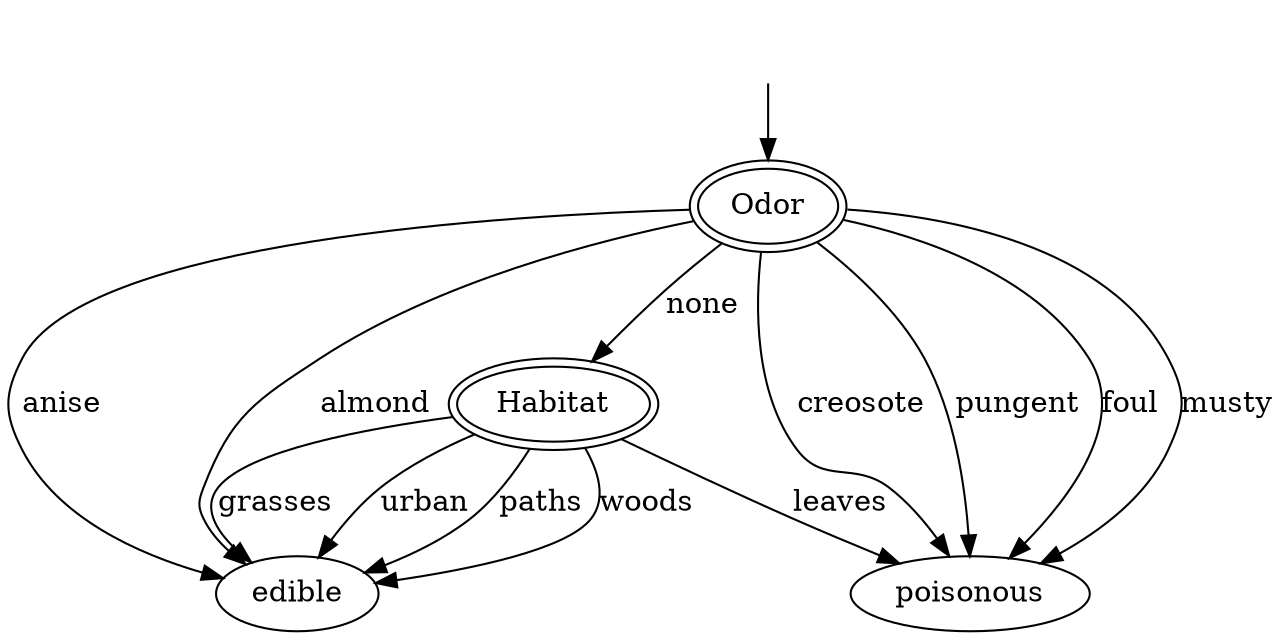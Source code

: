 digraph G {
node0 [style=invis]
node0 -> "class data.Odor" [label=""]
"class data.Odor"[label="Odor",peripheries=2]
"class data.Odor" -> "edible" [label="anise"]
"edible"[label="edible"]
"class data.Odor" -> "edible" [label="almond"]
"edible"[label="edible"]
"class data.Odor" -> "poisonous" [label="creosote"]
"poisonous"[label="poisonous"]
"class data.Odor" -> "class data.Habitat" [label="none"]
"class data.Habitat"[label="Habitat",peripheries=2]
"class data.Habitat" -> "edible" [label="grasses"]
"edible"[label="edible"]
"class data.Habitat" -> "edible" [label="urban"]
"edible"[label="edible"]
"class data.Habitat" -> "edible" [label="paths"]
"edible"[label="edible"]
"class data.Habitat" -> "poisonous" [label="leaves"]
"poisonous"[label="poisonous"]
"class data.Habitat" -> "edible" [label="woods"]
"edible"[label="edible"]
"class data.Odor" -> "poisonous" [label="pungent"]
"poisonous"[label="poisonous"]
"class data.Odor" -> "poisonous" [label="foul"]
"poisonous"[label="poisonous"]
"class data.Odor" -> "poisonous" [label="musty"]
"poisonous"[label="poisonous"]
}